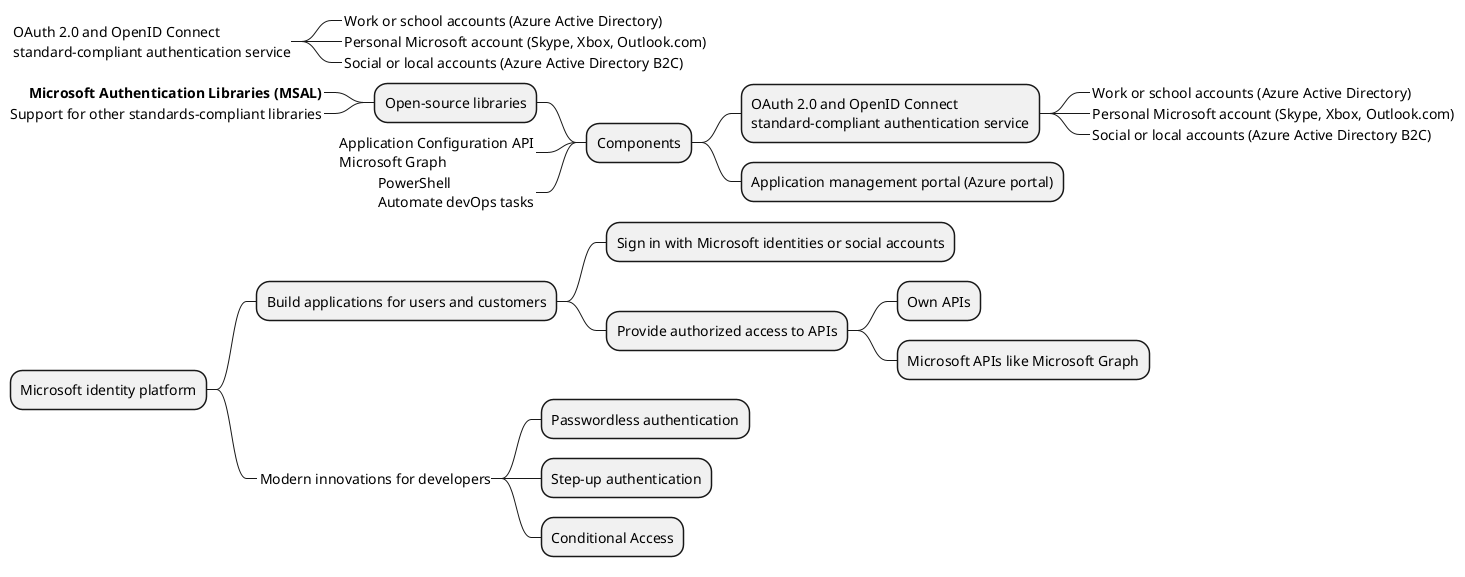 @startmindmap

+_ OAuth 2.0 and OpenID Connect\nstandard-compliant authentication service
++_ Work or school accounts (Azure Active Directory)
++_ Personal Microsoft account (Skype, Xbox, Outlook.com)
++_ Social or local accounts (Azure Active Directory B2C)

+ Components
++ OAuth 2.0 and OpenID Connect\nstandard-compliant authentication service
+++_ Work or school accounts (Azure Active Directory)
+++_ Personal Microsoft account (Skype, Xbox, Outlook.com)
+++_ Social or local accounts (Azure Active Directory B2C)
++ Application management portal (Azure portal)

-- Open-source libraries
---_ **Microsoft Authentication Libraries (MSAL)**
---_ Support for other standards-compliant libraries
--_ Application Configuration API\nMicrosoft Graph
--_ PowerShell\nAutomate devOps tasks


* Microsoft identity platform
** Build applications for users and customers
*** Sign in with Microsoft identities or social accounts
*** Provide authorized access to APIs
**** Own APIs
**** Microsoft APIs like Microsoft Graph

**_ Modern innovations for developers
*** Passwordless authentication
*** Step-up authentication
*** Conditional Access
@endmindmap
